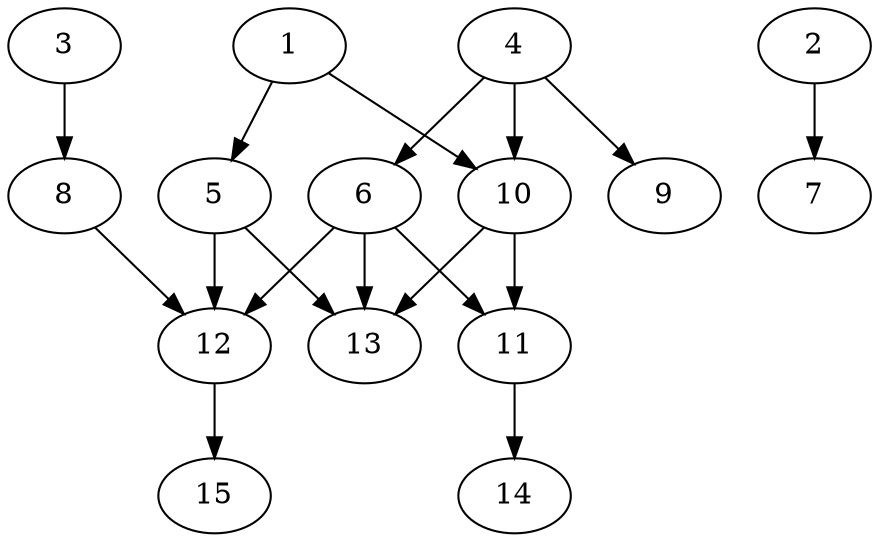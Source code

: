 // DAG automatically generated by daggen at Tue Aug  6 16:26:17 2019
// ./daggen --dot -n 15 --ccr 0.4 --fat 0.7 --regular 0.5 --density 0.5 --mindata 5242880 --maxdata 52428800 
digraph G {
  1 [size="68149760", alpha="0.16", expect_size="27259904"] 
  1 -> 5 [size ="27259904"]
  1 -> 10 [size ="27259904"]
  2 [size="35950080", alpha="0.19", expect_size="14380032"] 
  2 -> 7 [size ="14380032"]
  3 [size="48140800", alpha="0.18", expect_size="19256320"] 
  3 -> 8 [size ="19256320"]
  4 [size="17973760", alpha="0.20", expect_size="7189504"] 
  4 -> 6 [size ="7189504"]
  4 -> 9 [size ="7189504"]
  4 -> 10 [size ="7189504"]
  5 [size="71060480", alpha="0.06", expect_size="28424192"] 
  5 -> 12 [size ="28424192"]
  5 -> 13 [size ="28424192"]
  6 [size="70197760", alpha="0.16", expect_size="28079104"] 
  6 -> 11 [size ="28079104"]
  6 -> 12 [size ="28079104"]
  6 -> 13 [size ="28079104"]
  7 [size="43056640", alpha="0.12", expect_size="17222656"] 
  8 [size="74204160", alpha="0.13", expect_size="29681664"] 
  8 -> 12 [size ="29681664"]
  9 [size="83517440", alpha="0.01", expect_size="33406976"] 
  10 [size="109888000", alpha="0.02", expect_size="43955200"] 
  10 -> 11 [size ="43955200"]
  10 -> 13 [size ="43955200"]
  11 [size="54156800", alpha="0.09", expect_size="21662720"] 
  11 -> 14 [size ="21662720"]
  12 [size="29946880", alpha="0.15", expect_size="11978752"] 
  12 -> 15 [size ="11978752"]
  13 [size="25013760", alpha="0.09", expect_size="10005504"] 
  14 [size="15372800", alpha="0.03", expect_size="6149120"] 
  15 [size="14202880", alpha="0.08", expect_size="5681152"] 
}
